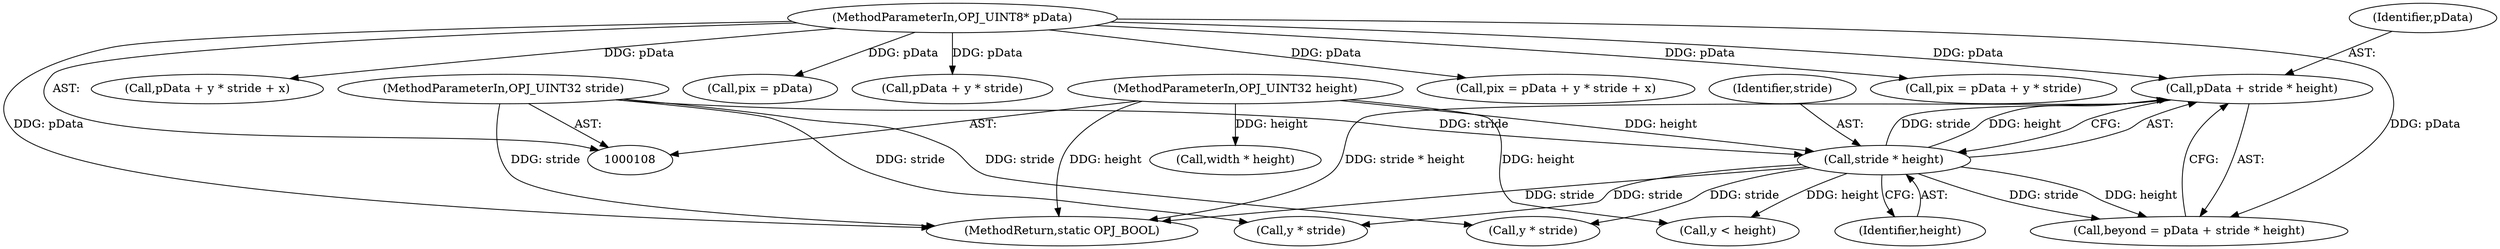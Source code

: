 digraph "0_openjpeg_cbe7384016083eac16078b359acd7a842253d503@pointer" {
"1000122" [label="(Call,pData + stride * height)"];
"1000110" [label="(MethodParameterIn,OPJ_UINT8* pData)"];
"1000124" [label="(Call,stride * height)"];
"1000111" [label="(MethodParameterIn,OPJ_UINT32 stride)"];
"1000113" [label="(MethodParameterIn,OPJ_UINT32 height)"];
"1000113" [label="(MethodParameterIn,OPJ_UINT32 height)"];
"1000276" [label="(Call,y * stride)"];
"1000124" [label="(Call,stride * height)"];
"1000125" [label="(Identifier,stride)"];
"1000365" [label="(Call,width * height)"];
"1000376" [label="(MethodReturn,static OPJ_BOOL)"];
"1000122" [label="(Call,pData + stride * height)"];
"1000233" [label="(Call,pix = pData + y * stride)"];
"1000273" [label="(Call,pData + y * stride + x)"];
"1000120" [label="(Call,beyond = pData + stride * height)"];
"1000127" [label="(Call,pix = pData)"];
"1000110" [label="(MethodParameterIn,OPJ_UINT8* pData)"];
"1000235" [label="(Call,pData + y * stride)"];
"1000271" [label="(Call,pix = pData + y * stride + x)"];
"1000126" [label="(Identifier,height)"];
"1000111" [label="(MethodParameterIn,OPJ_UINT32 stride)"];
"1000237" [label="(Call,y * stride)"];
"1000138" [label="(Call,y < height)"];
"1000123" [label="(Identifier,pData)"];
"1000122" -> "1000120"  [label="AST: "];
"1000122" -> "1000124"  [label="CFG: "];
"1000123" -> "1000122"  [label="AST: "];
"1000124" -> "1000122"  [label="AST: "];
"1000120" -> "1000122"  [label="CFG: "];
"1000122" -> "1000376"  [label="DDG: stride * height"];
"1000110" -> "1000122"  [label="DDG: pData"];
"1000124" -> "1000122"  [label="DDG: stride"];
"1000124" -> "1000122"  [label="DDG: height"];
"1000110" -> "1000108"  [label="AST: "];
"1000110" -> "1000376"  [label="DDG: pData"];
"1000110" -> "1000120"  [label="DDG: pData"];
"1000110" -> "1000127"  [label="DDG: pData"];
"1000110" -> "1000233"  [label="DDG: pData"];
"1000110" -> "1000235"  [label="DDG: pData"];
"1000110" -> "1000271"  [label="DDG: pData"];
"1000110" -> "1000273"  [label="DDG: pData"];
"1000124" -> "1000126"  [label="CFG: "];
"1000125" -> "1000124"  [label="AST: "];
"1000126" -> "1000124"  [label="AST: "];
"1000124" -> "1000376"  [label="DDG: stride"];
"1000124" -> "1000120"  [label="DDG: stride"];
"1000124" -> "1000120"  [label="DDG: height"];
"1000111" -> "1000124"  [label="DDG: stride"];
"1000113" -> "1000124"  [label="DDG: height"];
"1000124" -> "1000138"  [label="DDG: height"];
"1000124" -> "1000237"  [label="DDG: stride"];
"1000124" -> "1000276"  [label="DDG: stride"];
"1000111" -> "1000108"  [label="AST: "];
"1000111" -> "1000376"  [label="DDG: stride"];
"1000111" -> "1000237"  [label="DDG: stride"];
"1000111" -> "1000276"  [label="DDG: stride"];
"1000113" -> "1000108"  [label="AST: "];
"1000113" -> "1000376"  [label="DDG: height"];
"1000113" -> "1000138"  [label="DDG: height"];
"1000113" -> "1000365"  [label="DDG: height"];
}
